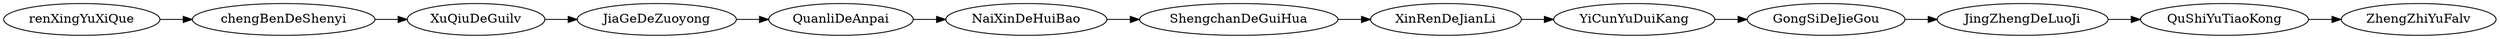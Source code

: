 digraph G {
	graph [layout=dot rankdir=LR]

// This is just an example for you to use as a template.
// Edit as you like. Whenever you save a legal graph
// the layout in the graphviz window will be updated.

        renXingYuXiQue->chengBenDeShenyi->XuQiuDeGuilv->JiaGeDeZuoyong->QuanliDeAnpai->NaiXinDeHuiBao->ShengchanDeGuiHua->XinRenDeJianLi->YiCunYuDuiKang->GongSiDeJieGou->JingZhengDeLuoJi->QuShiYuTiaoKong->ZhengZhiYuFalv;
}
